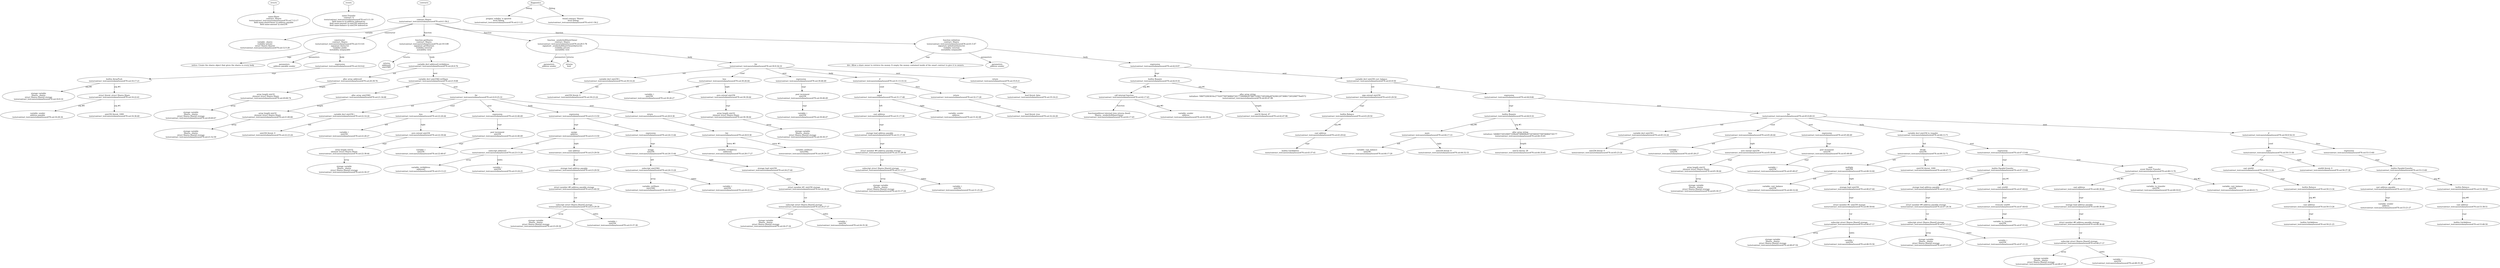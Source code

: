 strict digraph "tests/contract_testcases/solana/issues678.sol" {
	Share [label="name:Share\ncontract: Shares\ntests/contract_testcases/solana/issues678.sol:7:12-17\nfield name:shareOwner ty:address payable\nfield name:amount ty:uint256"]
	Transfer [label="name:Transfer\ncontract: 0\ntests/contract_testcases/solana/issues678.sol:5:11-19\nfield name:to ty:address indexed:no\nfield name:amount ty:uint256 indexed:no\nfield name:balance ty:uint256 indexed:no"]
	contract [label="contract Shares\ntests/contract_testcases/solana/issues678.sol:4:1-56:2"]
	var [label="variable _shares\nvisibility private\nstruct Shares.Share[]\ntests/contract_testcases/solana/issues678.sol:12:5-28"]
	node_7 [label="constructor \ncontract: Shares\ntests/contract_testcases/solana/issues678.sol:15:5-41\nsignature (bytes32)\nvisibility public\nmutability nonpayable"]
	tags [label="notice: Create the shares object that gives the shares to every body"]
	parameters [label="parameters\naddress payable sender"]
	expr [label="expression\ntests/contract_testcases/solana/issues678.sol:16:9-42"]
	builtins [label="builtin ArrayPush\ntests/contract_testcases/solana/issues678.sol:16:17-21"]
	storage_var [label="storage variable\nShares._shares\nstruct Shares.Share[] storage\ntests/contract_testcases/solana/issues678.sol:16:9-16"]
	struct_literal [label="struct literal: struct Shares.Share\ntests/contract_testcases/solana/issues678.sol:16:22-41"]
	variable [label="variable: sender\naddress payable\ntests/contract_testcases/solana/issues678.sol:16:28-34"]
	number_literal [label="uint256 literal: 1000\ntests/contract_testcases/solana/issues678.sol:16:36-40"]
	getShares [label="function getShares\ncontract: Shares\ntests/contract_testcases/solana/issues678.sol:19:5-80\nsignature getShares()\nvisibility external\nmutability view"]
	returns [label="returns\naddress[] \nuint256[] "]
	var_decl [label="variable decl address[] retAddress\ntests/contract_testcases/solana/issues678.sol:20:9-76"]
	alloc_array [label="alloc array address[]\ntests/contract_testcases/solana/issues678.sol:20:39-76"]
	array_length [label="array length uint32\nelement struct Shares.Share\ntests/contract_testcases/solana/issues678.sol:20:68-74"]
	storage_var_21 [label="storage variable\nShares._shares\nstruct Shares.Share[] storage\ntests/contract_testcases/solana/issues678.sol:20:60-67"]
	var_decl_22 [label="variable decl uint256[] retShare\ntests/contract_testcases/solana/issues678.sol:21:9-68"]
	alloc_array_23 [label="alloc array uint256[]\ntests/contract_testcases/solana/issues678.sol:21:34-68"]
	array_length_24 [label="array length uint32\nelement struct Shares.Share\ntests/contract_testcases/solana/issues678.sol:21:60-66"]
	storage_var_25 [label="storage variable\nShares._shares\nstruct Shares.Share[] storage\ntests/contract_testcases/solana/issues678.sol:21:52-59"]
	for [label="for\ntests/contract_testcases/solana/issues678.sol:22:9-25:10"]
	var_decl_27 [label="variable decl uint256 i\ntests/contract_testcases/solana/issues678.sol:22:14-24"]
	number_literal_28 [label="uint256 literal: 0\ntests/contract_testcases/solana/issues678.sol:22:23-24"]
	less [label="less\ntests/contract_testcases/solana/issues678.sol:22:26-44"]
	variable_30 [label="variable: i\nuint256\ntests/contract_testcases/solana/issues678.sol:22:26-27"]
	zero_ext [label="zero extend uint256\ntests/contract_testcases/solana/issues678.sol:22:30-44"]
	array_length_32 [label="array length uint32\nelement struct Shares.Share\ntests/contract_testcases/solana/issues678.sol:22:38-44"]
	storage_var_33 [label="storage variable\nShares._shares\nstruct Shares.Share[] storage\ntests/contract_testcases/solana/issues678.sol:22:30-37"]
	expr_34 [label="expression\ntests/contract_testcases/solana/issues678.sol:22:46-49"]
	post_increment [label="post increment\nuint256\ntests/contract_testcases/solana/issues678.sol:22:46-49"]
	variable_36 [label="variable: i\nuint256\ntests/contract_testcases/solana/issues678.sol:22:46-47"]
	expr_37 [label="expression\ntests/contract_testcases/solana/issues678.sol:23:13-50"]
	assign [label="assign\naddress\ntests/contract_testcases/solana/issues678.sol:23:13-50"]
	subscript [label="subscript address[]\ntests/contract_testcases/solana/issues678.sol:23:13-26"]
	variable_40 [label="variable: retAddress\naddress[]\ntests/contract_testcases/solana/issues678.sol:23:13-23"]
	variable_41 [label="variable: i\nuint256\ntests/contract_testcases/solana/issues678.sol:23:24-25"]
	cast [label="cast address\ntests/contract_testcases/solana/issues678.sol:23:29-50"]
	storage_load [label="storage load address payable\ntests/contract_testcases/solana/issues678.sol:23:29-50"]
	structmember [label="struct member #0 address payable storage\ntests/contract_testcases/solana/issues678.sol:23:40-50"]
	subscript_45 [label="subscript struct Shares.Share[] storage\ntests/contract_testcases/solana/issues678.sol:23:29-39"]
	storage_var_46 [label="storage variable\nShares._shares\nstruct Shares.Share[] storage\ntests/contract_testcases/solana/issues678.sol:23:29-36"]
	variable_47 [label="variable: i\nuint256\ntests/contract_testcases/solana/issues678.sol:23:37-38"]
	expr_48 [label="expression\ntests/contract_testcases/solana/issues678.sol:24:13-44"]
	assign_49 [label="assign\nuint256\ntests/contract_testcases/solana/issues678.sol:24:13-44"]
	subscript_50 [label="subscript uint256[]\ntests/contract_testcases/solana/issues678.sol:24:13-24"]
	variable_51 [label="variable: retShare\nuint256[]\ntests/contract_testcases/solana/issues678.sol:24:13-21"]
	variable_52 [label="variable: i\nuint256\ntests/contract_testcases/solana/issues678.sol:24:22-23"]
	storage_load_53 [label="storage load uint256\ntests/contract_testcases/solana/issues678.sol:24:27-44"]
	structmember_54 [label="struct member #1 uint256 storage\ntests/contract_testcases/solana/issues678.sol:24:38-44"]
	subscript_55 [label="subscript struct Shares.Share[] storage\ntests/contract_testcases/solana/issues678.sol:24:27-37"]
	storage_var_56 [label="storage variable\nShares._shares\nstruct Shares.Share[] storage\ntests/contract_testcases/solana/issues678.sol:24:27-34"]
	variable_57 [label="variable: i\nuint256\ntests/contract_testcases/solana/issues678.sol:24:35-36"]
	return [label="return\ntests/contract_testcases/solana/issues678.sol:26:9-38"]
	list [label="list\ntests/contract_testcases/solana/issues678.sol:26:9-38"]
	variable_60 [label="variable: retAddress\naddress[]\ntests/contract_testcases/solana/issues678.sol:26:17-27"]
	variable_61 [label="variable: retShare\nuint256[]\ntests/contract_testcases/solana/issues678.sol:26:29-37"]
	_senderIsAShareOwner [label="function _senderIsAShareOwner\ncontract: Shares\ntests/contract_testcases/solana/issues678.sol:29:5-78\nsignature _senderIsAShareOwner(bytes32)\nvisibility private\nmutability view"]
	parameters_63 [label="parameters\naddress sender"]
	returns_64 [label="returns\nbool "]
	for_65 [label="for\ntests/contract_testcases/solana/issues678.sol:30:9-34:10"]
	var_decl_66 [label="variable decl uint256 i\ntests/contract_testcases/solana/issues678.sol:30:14-24"]
	number_literal_67 [label="uint256 literal: 0\ntests/contract_testcases/solana/issues678.sol:30:23-24"]
	less_68 [label="less\ntests/contract_testcases/solana/issues678.sol:30:26-44"]
	variable_69 [label="variable: i\nuint256\ntests/contract_testcases/solana/issues678.sol:30:26-27"]
	zero_ext_70 [label="zero extend uint256\ntests/contract_testcases/solana/issues678.sol:30:30-44"]
	array_length_71 [label="array length uint32\nelement struct Shares.Share\ntests/contract_testcases/solana/issues678.sol:30:38-44"]
	storage_var_72 [label="storage variable\nShares._shares\nstruct Shares.Share[] storage\ntests/contract_testcases/solana/issues678.sol:30:30-37"]
	expr_73 [label="expression\ntests/contract_testcases/solana/issues678.sol:30:46-49"]
	post_increment_74 [label="post increment\nuint256\ntests/contract_testcases/solana/issues678.sol:30:46-49"]
	variable_75 [label="variable: i\nuint256\ntests/contract_testcases/solana/issues678.sol:30:46-47"]
	if [label="if\ntests/contract_testcases/solana/issues678.sol:31:13-33:14"]
	equal [label="equal\ntests/contract_testcases/solana/issues678.sol:31:17-48"]
	cast_78 [label="cast address\ntests/contract_testcases/solana/issues678.sol:31:17-38"]
	storage_load_79 [label="storage load address payable\ntests/contract_testcases/solana/issues678.sol:31:17-38"]
	structmember_80 [label="struct member #0 address payable storage\ntests/contract_testcases/solana/issues678.sol:31:28-38"]
	subscript_81 [label="subscript struct Shares.Share[] storage\ntests/contract_testcases/solana/issues678.sol:31:17-27"]
	storage_var_82 [label="storage variable\nShares._shares\nstruct Shares.Share[] storage\ntests/contract_testcases/solana/issues678.sol:31:17-24"]
	variable_83 [label="variable: i\nuint256\ntests/contract_testcases/solana/issues678.sol:31:25-26"]
	variable_84 [label="variable: sender\naddress\ntests/contract_testcases/solana/issues678.sol:31:42-48"]
	return_85 [label="return\ntests/contract_testcases/solana/issues678.sol:32:17-28"]
	bool_literal [label="bool literal: true\ntests/contract_testcases/solana/issues678.sol:32:24-28"]
	return_87 [label="return\ntests/contract_testcases/solana/issues678.sol:35:9-21"]
	bool_literal_88 [label="bool literal: false\ntests/contract_testcases/solana/issues678.sol:35:16-21"]
	withdraw [label="function withdraw\ncontract: Shares\ntests/contract_testcases/solana/issues678.sol:41:5-47\nsignature withdraw(bytes32)\nvisibility external\nmutability nonpayable"]
	tags_90 [label="dev: Allow a share owner to retrieve his money. It empty the money contained inside of the smart contract to give it to owners."]
	parameters_91 [label="parameters\naddress sender"]
	expr_92 [label="expression\ntests/contract_testcases/solana/issues678.sol:42:9-97"]
	builtins_93 [label="builtin Require\ntests/contract_testcases/solana/issues678.sol:42:9-16"]
	call_internal_function [label="call internal function\ntests/contract_testcases/solana/issues678.sol:42:17-45"]
	internal_function [label="function(address) internal view returns (bool)\nShares._senderIsAShareOwner\ntests/contract_testcases/solana/issues678.sol:42:17-45"]
	variable_96 [label="variable: sender\naddress\ntests/contract_testcases/solana/issues678.sol:42:38-44"]
	alloc_array_97 [label="alloc array string\ninitializer: 596f752063616e277420776974686472617720696620796f7520617265206e6f742061207368617265206f776e6572\ntests/contract_testcases/solana/issues678.sol:42:47-96"]
	number_literal_98 [label="uint32 literal: 47\ntests/contract_testcases/solana/issues678.sol:42:47-96"]
	var_decl_99 [label="variable decl uint256 curr_balance\ntests/contract_testcases/solana/issues678.sol:43:9-50"]
	sign_ext [label="sign extend uint256\ntests/contract_testcases/solana/issues678.sol:43:29-50"]
	builtins_101 [label="builtin Balance\ntests/contract_testcases/solana/issues678.sol:43:29-50"]
	cast_102 [label="cast address\ntests/contract_testcases/solana/issues678.sol:43:29-42"]
	builtins_103 [label="builtin GetAddress\ntests/contract_testcases/solana/issues678.sol:43:37-41"]
	expr_104 [label="expression\ntests/contract_testcases/solana/issues678.sol:44:9-66"]
	builtins_105 [label="builtin Require\ntests/contract_testcases/solana/issues678.sol:44:9-16"]
	more [label="more\ntests/contract_testcases/solana/issues678.sol:44:17-33"]
	variable_107 [label="variable: curr_balance\nuint256\ntests/contract_testcases/solana/issues678.sol:44:17-29"]
	number_literal_108 [label="uint256 literal: 0\ntests/contract_testcases/solana/issues678.sol:44:32-33"]
	alloc_array_109 [label="alloc array string\ninitializer: 5468657265206973206e6f7468696e6720746f207769746864726177\ntests/contract_testcases/solana/issues678.sol:44:35-65"]
	number_literal_110 [label="uint32 literal: 28\ntests/contract_testcases/solana/issues678.sol:44:35-65"]
	for_111 [label="for\ntests/contract_testcases/solana/issues678.sol:45:9-49:10"]
	var_decl_112 [label="variable decl uint256 i\ntests/contract_testcases/solana/issues678.sol:45:14-24"]
	number_literal_113 [label="uint256 literal: 0\ntests/contract_testcases/solana/issues678.sol:45:23-24"]
	less_114 [label="less\ntests/contract_testcases/solana/issues678.sol:45:26-44"]
	variable_115 [label="variable: i\nuint256\ntests/contract_testcases/solana/issues678.sol:45:26-27"]
	zero_ext_116 [label="zero extend uint256\ntests/contract_testcases/solana/issues678.sol:45:30-44"]
	array_length_117 [label="array length uint32\nelement struct Shares.Share\ntests/contract_testcases/solana/issues678.sol:45:38-44"]
	storage_var_118 [label="storage variable\nShares._shares\nstruct Shares.Share[] storage\ntests/contract_testcases/solana/issues678.sol:45:30-37"]
	expr_119 [label="expression\ntests/contract_testcases/solana/issues678.sol:45:46-49"]
	post_increment_120 [label="post increment\nuint256\ntests/contract_testcases/solana/issues678.sol:45:46-49"]
	variable_121 [label="variable: i\nuint256\ntests/contract_testcases/solana/issues678.sol:45:46-47"]
	var_decl_122 [label="variable decl uint256 to_transfer\ntests/contract_testcases/solana/issues678.sol:46:13-71"]
	divide [label="divide\nuint256\ntests/contract_testcases/solana/issues678.sol:46:32-71"]
	multiply [label="multiply\nuint256\ntests/contract_testcases/solana/issues678.sol:46:32-64"]
	variable_125 [label="variable: curr_balance\nuint256\ntests/contract_testcases/solana/issues678.sol:46:32-44"]
	storage_load_126 [label="storage load uint256\ntests/contract_testcases/solana/issues678.sol:46:47-64"]
	structmember_127 [label="struct member #1 uint256 storage\ntests/contract_testcases/solana/issues678.sol:46:58-64"]
	subscript_128 [label="subscript struct Shares.Share[] storage\ntests/contract_testcases/solana/issues678.sol:46:47-57"]
	storage_var_129 [label="storage variable\nShares._shares\nstruct Shares.Share[] storage\ntests/contract_testcases/solana/issues678.sol:46:47-54"]
	variable_130 [label="variable: i\nuint256\ntests/contract_testcases/solana/issues678.sol:46:55-56"]
	number_literal_131 [label="uint256 literal: 1000\ntests/contract_testcases/solana/issues678.sol:46:67-71"]
	expr_132 [label="expression\ntests/contract_testcases/solana/issues678.sol:47:13-64"]
	builtins_133 [label="builtin PayableTransfer\ntests/contract_testcases/solana/issues678.sol:47:13-64"]
	storage_load_134 [label="storage load address payable\ntests/contract_testcases/solana/issues678.sol:47:24-34"]
	structmember_135 [label="struct member #0 address payable storage\ntests/contract_testcases/solana/issues678.sol:47:24-34"]
	subscript_136 [label="subscript struct Shares.Share[] storage\ntests/contract_testcases/solana/issues678.sol:47:13-23"]
	storage_var_137 [label="storage variable\nShares._shares\nstruct Shares.Share[] storage\ntests/contract_testcases/solana/issues678.sol:47:13-20"]
	variable_138 [label="variable: i\nuint256\ntests/contract_testcases/solana/issues678.sol:47:21-22"]
	cast_139 [label="cast uint64\ntests/contract_testcases/solana/issues678.sol:47:44-63"]
	trunc [label="truncate uint64\ntests/contract_testcases/solana/issues678.sol:47:44-63"]
	variable_141 [label="variable: to_transfer\nuint256\ntests/contract_testcases/solana/issues678.sol:47:51-62"]
	emit [label="emit\nevent Shares.Transfer\ntests/contract_testcases/solana/issues678.sol:48:13-76"]
	cast_143 [label="cast address\ntests/contract_testcases/solana/issues678.sol:48:38-48"]
	storage_load_144 [label="storage load address payable\ntests/contract_testcases/solana/issues678.sol:48:38-48"]
	structmember_145 [label="struct member #0 address payable storage\ntests/contract_testcases/solana/issues678.sol:48:38-48"]
	subscript_146 [label="subscript struct Shares.Share[] storage\ntests/contract_testcases/solana/issues678.sol:48:27-37"]
	storage_var_147 [label="storage variable\nShares._shares\nstruct Shares.Share[] storage\ntests/contract_testcases/solana/issues678.sol:48:27-34"]
	variable_148 [label="variable: i\nuint256\ntests/contract_testcases/solana/issues678.sol:48:35-36"]
	variable_149 [label="variable: to_transfer\nuint256\ntests/contract_testcases/solana/issues678.sol:48:50-61"]
	variable_150 [label="variable: curr_balance\nuint256\ntests/contract_testcases/solana/issues678.sol:48:63-75"]
	if_151 [label="if\ntests/contract_testcases/solana/issues678.sol:50:9-54:10"]
	more_152 [label="more\ntests/contract_testcases/solana/issues678.sol:50:13-38"]
	cast_153 [label="cast uint64\ntests/contract_testcases/solana/issues678.sol:50:13-34"]
	builtins_154 [label="builtin Balance\ntests/contract_testcases/solana/issues678.sol:50:13-34"]
	cast_155 [label="cast address\ntests/contract_testcases/solana/issues678.sol:50:13-26"]
	builtins_156 [label="builtin GetAddress\ntests/contract_testcases/solana/issues678.sol:50:21-25"]
	number_literal_157 [label="uint64 literal: 0\ntests/contract_testcases/solana/issues678.sol:50:37-38"]
	expr_158 [label="expression\ntests/contract_testcases/solana/issues678.sol:53:13-60"]
	builtins_159 [label="builtin PayableTransfer\ntests/contract_testcases/solana/issues678.sol:53:13-60"]
	cast_160 [label="cast address payable\ntests/contract_testcases/solana/issues678.sol:53:13-28"]
	variable_161 [label="variable: sender\naddress\ntests/contract_testcases/solana/issues678.sol:53:21-27"]
	builtins_162 [label="builtin Balance\ntests/contract_testcases/solana/issues678.sol:53:38-59"]
	cast_163 [label="cast address\ntests/contract_testcases/solana/issues678.sol:53:38-51"]
	builtins_164 [label="builtin GetAddress\ntests/contract_testcases/solana/issues678.sol:53:46-50"]
	diagnostic [label="pragma 'solidity' is ignored\nlevel Debug\ntests/contract_testcases/solana/issues678.sol:2:1-23"]
	diagnostic_167 [label="found contract 'Shares'\nlevel Debug\ntests/contract_testcases/solana/issues678.sol:4:1-56:2"]
	structs -> Share
	events -> Transfer
	contracts -> contract
	contract -> var [label="variable"]
	contract -> node_7 [label="constructor"]
	node_7 -> tags [label="tags"]
	node_7 -> parameters [label="parameters"]
	node_7 -> expr [label="body"]
	expr -> builtins [label="expr"]
	builtins -> storage_var [label="arg #0"]
	builtins -> struct_literal [label="arg #1"]
	struct_literal -> variable [label="arg #0"]
	struct_literal -> number_literal [label="arg #1"]
	contract -> getShares [label="function"]
	getShares -> returns [label="returns"]
	getShares -> var_decl [label="body"]
	var_decl -> alloc_array [label="init"]
	alloc_array -> array_length [label="length"]
	array_length -> storage_var_21 [label="array"]
	var_decl -> var_decl_22 [label="next"]
	var_decl_22 -> alloc_array_23 [label="init"]
	alloc_array_23 -> array_length_24 [label="length"]
	array_length_24 -> storage_var_25 [label="array"]
	var_decl_22 -> for [label="next"]
	for -> var_decl_27 [label="init"]
	var_decl_27 -> number_literal_28 [label="init"]
	for -> less [label="cond"]
	less -> variable_30 [label="left"]
	less -> zero_ext [label="right"]
	zero_ext -> array_length_32 [label="expr"]
	array_length_32 -> storage_var_33 [label="array"]
	for -> expr_34 [label="next"]
	expr_34 -> post_increment [label="expr"]
	post_increment -> variable_36 [label="expr"]
	for -> expr_37 [label="body"]
	expr_37 -> assign [label="expr"]
	assign -> subscript [label="left"]
	subscript -> variable_40 [label="array"]
	subscript -> variable_41 [label="index"]
	assign -> cast [label="right"]
	cast -> storage_load [label="expr"]
	storage_load -> structmember [label="expr"]
	structmember -> subscript_45 [label="var"]
	subscript_45 -> storage_var_46 [label="array"]
	subscript_45 -> variable_47 [label="index"]
	expr_37 -> expr_48 [label="next"]
	expr_48 -> assign_49 [label="expr"]
	assign_49 -> subscript_50 [label="left"]
	subscript_50 -> variable_51 [label="array"]
	subscript_50 -> variable_52 [label="index"]
	assign_49 -> storage_load_53 [label="right"]
	storage_load_53 -> structmember_54 [label="expr"]
	structmember_54 -> subscript_55 [label="var"]
	subscript_55 -> storage_var_56 [label="array"]
	subscript_55 -> variable_57 [label="index"]
	for -> return [label="next"]
	return -> list [label="expr"]
	list -> variable_60 [label="entry #0"]
	list -> variable_61 [label="entry #1"]
	contract -> _senderIsAShareOwner [label="function"]
	_senderIsAShareOwner -> parameters_63 [label="parameters"]
	_senderIsAShareOwner -> returns_64 [label="returns"]
	_senderIsAShareOwner -> for_65 [label="body"]
	for_65 -> var_decl_66 [label="init"]
	var_decl_66 -> number_literal_67 [label="init"]
	for_65 -> less_68 [label="cond"]
	less_68 -> variable_69 [label="left"]
	less_68 -> zero_ext_70 [label="right"]
	zero_ext_70 -> array_length_71 [label="expr"]
	array_length_71 -> storage_var_72 [label="array"]
	for_65 -> expr_73 [label="next"]
	expr_73 -> post_increment_74 [label="expr"]
	post_increment_74 -> variable_75 [label="expr"]
	for_65 -> if [label="body"]
	if -> equal [label="cond"]
	equal -> cast_78 [label="left"]
	cast_78 -> storage_load_79 [label="expr"]
	storage_load_79 -> structmember_80 [label="expr"]
	structmember_80 -> subscript_81 [label="var"]
	subscript_81 -> storage_var_82 [label="array"]
	subscript_81 -> variable_83 [label="index"]
	equal -> variable_84 [label="right"]
	if -> return_85 [label="then"]
	return_85 -> bool_literal [label="expr"]
	for_65 -> return_87 [label="next"]
	return_87 -> bool_literal_88 [label="expr"]
	contract -> withdraw [label="function"]
	withdraw -> tags_90 [label="tags"]
	withdraw -> parameters_91 [label="parameters"]
	withdraw -> expr_92 [label="body"]
	expr_92 -> builtins_93 [label="expr"]
	builtins_93 -> call_internal_function [label="arg #0"]
	call_internal_function -> internal_function [label="function"]
	call_internal_function -> variable_96 [label="arg #0"]
	builtins_93 -> alloc_array_97 [label="arg #1"]
	alloc_array_97 -> number_literal_98 [label="length"]
	expr_92 -> var_decl_99 [label="next"]
	var_decl_99 -> sign_ext [label="init"]
	sign_ext -> builtins_101 [label="expr"]
	builtins_101 -> cast_102 [label="arg #0"]
	cast_102 -> builtins_103 [label="expr"]
	var_decl_99 -> expr_104 [label="next"]
	expr_104 -> builtins_105 [label="expr"]
	builtins_105 -> more [label="arg #0"]
	more -> variable_107 [label="left"]
	more -> number_literal_108 [label="right"]
	builtins_105 -> alloc_array_109 [label="arg #1"]
	alloc_array_109 -> number_literal_110 [label="length"]
	expr_104 -> for_111 [label="next"]
	for_111 -> var_decl_112 [label="init"]
	var_decl_112 -> number_literal_113 [label="init"]
	for_111 -> less_114 [label="cond"]
	less_114 -> variable_115 [label="left"]
	less_114 -> zero_ext_116 [label="right"]
	zero_ext_116 -> array_length_117 [label="expr"]
	array_length_117 -> storage_var_118 [label="array"]
	for_111 -> expr_119 [label="next"]
	expr_119 -> post_increment_120 [label="expr"]
	post_increment_120 -> variable_121 [label="expr"]
	for_111 -> var_decl_122 [label="body"]
	var_decl_122 -> divide [label="init"]
	divide -> multiply [label="left"]
	multiply -> variable_125 [label="left"]
	multiply -> storage_load_126 [label="right"]
	storage_load_126 -> structmember_127 [label="expr"]
	structmember_127 -> subscript_128 [label="var"]
	subscript_128 -> storage_var_129 [label="array"]
	subscript_128 -> variable_130 [label="index"]
	divide -> number_literal_131 [label="right"]
	var_decl_122 -> expr_132 [label="next"]
	expr_132 -> builtins_133 [label="expr"]
	builtins_133 -> storage_load_134 [label="arg #0"]
	storage_load_134 -> structmember_135 [label="expr"]
	structmember_135 -> subscript_136 [label="var"]
	subscript_136 -> storage_var_137 [label="array"]
	subscript_136 -> variable_138 [label="index"]
	builtins_133 -> cast_139 [label="arg #1"]
	cast_139 -> trunc [label="expr"]
	trunc -> variable_141 [label="expr"]
	expr_132 -> emit [label="next"]
	emit -> cast_143 [label="arg #0"]
	cast_143 -> storage_load_144 [label="expr"]
	storage_load_144 -> structmember_145 [label="expr"]
	structmember_145 -> subscript_146 [label="var"]
	subscript_146 -> storage_var_147 [label="array"]
	subscript_146 -> variable_148 [label="index"]
	emit -> variable_149 [label="arg #1"]
	emit -> variable_150 [label="arg #2"]
	for_111 -> if_151 [label="next"]
	if_151 -> more_152 [label="cond"]
	more_152 -> cast_153 [label="left"]
	cast_153 -> builtins_154 [label="expr"]
	builtins_154 -> cast_155 [label="arg #0"]
	cast_155 -> builtins_156 [label="expr"]
	more_152 -> number_literal_157 [label="right"]
	if_151 -> expr_158 [label="then"]
	expr_158 -> builtins_159 [label="expr"]
	builtins_159 -> cast_160 [label="arg #0"]
	cast_160 -> variable_161 [label="expr"]
	builtins_159 -> builtins_162 [label="arg #1"]
	builtins_162 -> cast_163 [label="arg #0"]
	cast_163 -> builtins_164 [label="expr"]
	diagnostics -> diagnostic [label="Debug"]
	diagnostics -> diagnostic_167 [label="Debug"]
}
